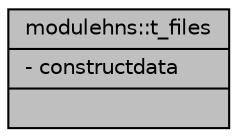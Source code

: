 digraph "modulehns::t_files"
{
 // LATEX_PDF_SIZE
  edge [fontname="Helvetica",fontsize="10",labelfontname="Helvetica",labelfontsize="10"];
  node [fontname="Helvetica",fontsize="10",shape=record];
  Node1 [label="{modulehns::t_files\n|- constructdata\l|}",height=0.2,width=0.4,color="black", fillcolor="grey75", style="filled", fontcolor="black",tooltip=" "];
}

